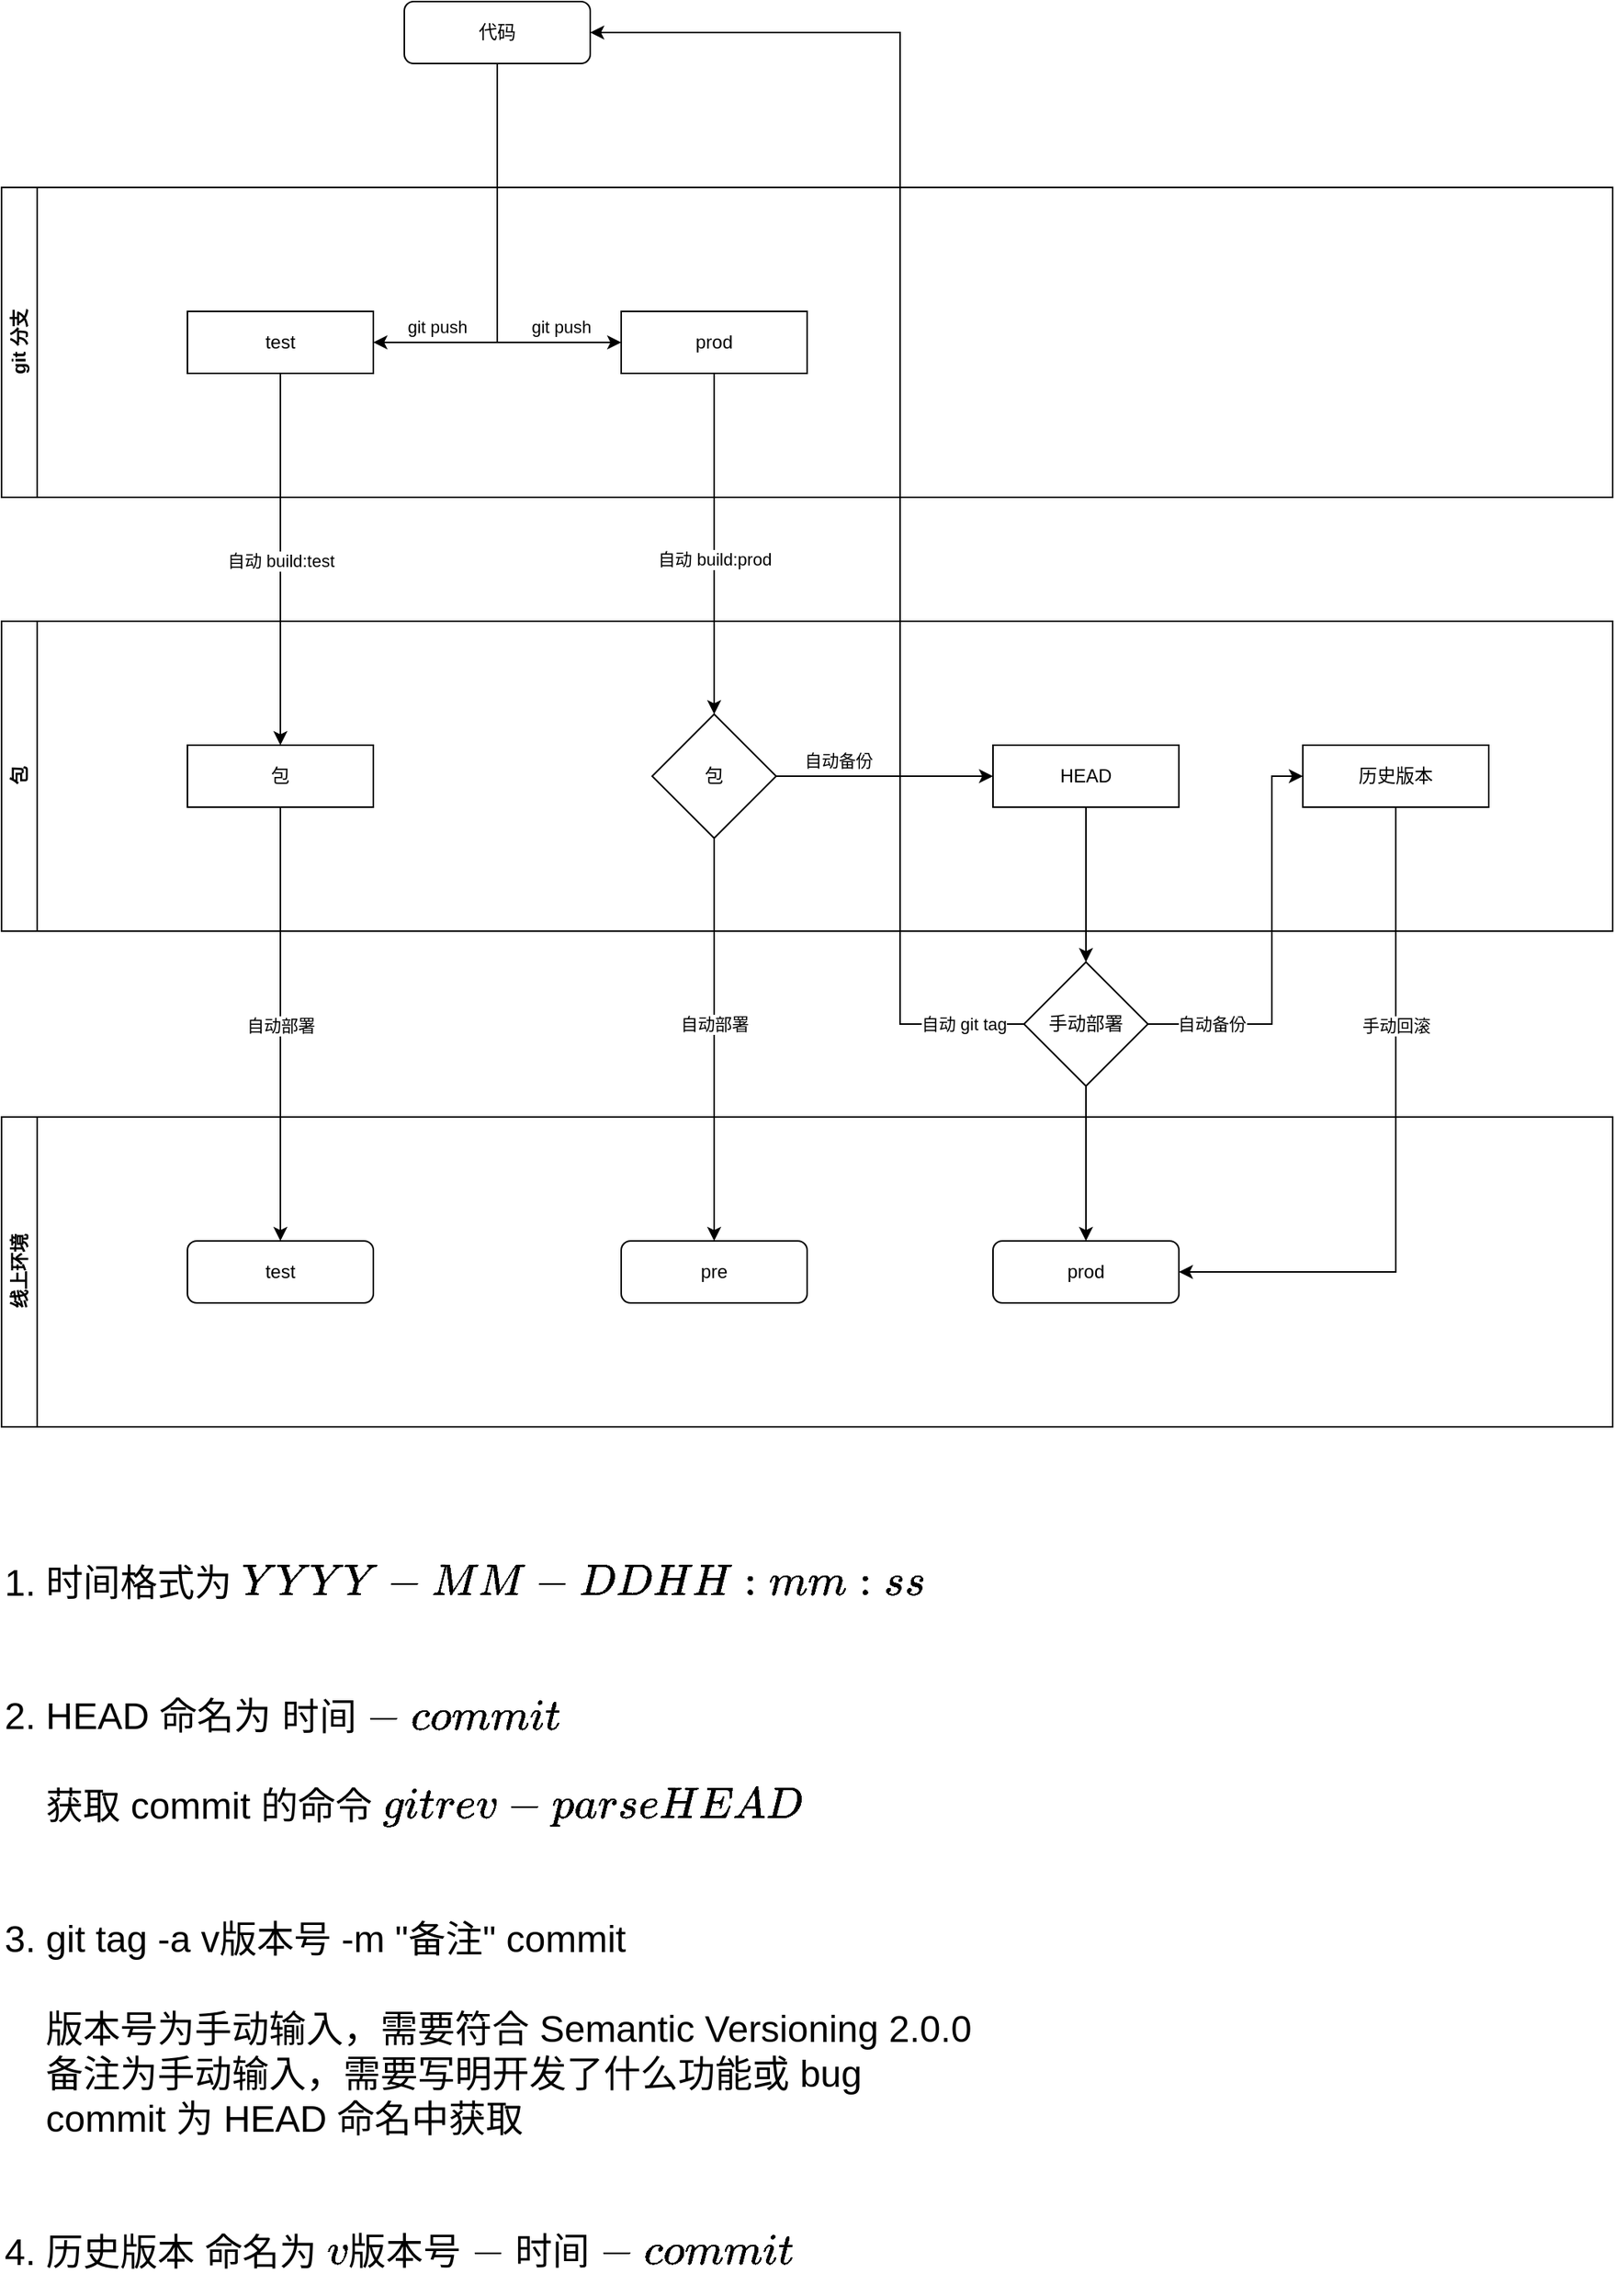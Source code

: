 <mxfile version="21.2.1" type="device">
  <diagram name="第 1 页" id="tSkQpMwBd8tyNgjTVWzE">
    <mxGraphModel dx="2060" dy="1182" grid="1" gridSize="10" guides="1" tooltips="1" connect="1" arrows="1" fold="1" page="1" pageScale="1" pageWidth="827" pageHeight="1169" math="0" shadow="0">
      <root>
        <mxCell id="0" />
        <mxCell id="1" parent="0" />
        <mxCell id="Mwv3a4lvOvbAqnkbeFRy-76" style="edgeStyle=orthogonalEdgeStyle;rounded=0;orthogonalLoop=1;jettySize=auto;html=1;entryX=1;entryY=0.5;entryDx=0;entryDy=0;" parent="1" source="Mwv3a4lvOvbAqnkbeFRy-16" target="Mwv3a4lvOvbAqnkbeFRy-17" edge="1">
          <mxGeometry relative="1" as="geometry">
            <Array as="points">
              <mxPoint x="640" y="380" />
            </Array>
          </mxGeometry>
        </mxCell>
        <mxCell id="Mwv3a4lvOvbAqnkbeFRy-78" value="git push" style="edgeLabel;html=1;align=center;verticalAlign=middle;resizable=0;points=[];" parent="Mwv3a4lvOvbAqnkbeFRy-76" vertex="1" connectable="0">
          <mxGeometry x="0.805" y="1" relative="1" as="geometry">
            <mxPoint x="15" y="-11" as="offset" />
          </mxGeometry>
        </mxCell>
        <mxCell id="Mwv3a4lvOvbAqnkbeFRy-77" style="edgeStyle=orthogonalEdgeStyle;rounded=0;orthogonalLoop=1;jettySize=auto;html=1;entryX=0;entryY=0.5;entryDx=0;entryDy=0;" parent="1" source="Mwv3a4lvOvbAqnkbeFRy-16" target="Mwv3a4lvOvbAqnkbeFRy-20" edge="1">
          <mxGeometry relative="1" as="geometry">
            <Array as="points">
              <mxPoint x="640" y="380" />
            </Array>
          </mxGeometry>
        </mxCell>
        <mxCell id="Mwv3a4lvOvbAqnkbeFRy-79" value="git push" style="edgeLabel;html=1;align=center;verticalAlign=middle;resizable=0;points=[];" parent="Mwv3a4lvOvbAqnkbeFRy-77" vertex="1" connectable="0">
          <mxGeometry x="0.603" y="-1" relative="1" as="geometry">
            <mxPoint x="12" y="-11" as="offset" />
          </mxGeometry>
        </mxCell>
        <mxCell id="Mwv3a4lvOvbAqnkbeFRy-16" value="代码" style="rounded=1;whiteSpace=wrap;html=1;" parent="1" vertex="1">
          <mxGeometry x="580" y="160" width="120" height="40" as="geometry" />
        </mxCell>
        <mxCell id="Mwv3a4lvOvbAqnkbeFRy-18" value="git 分支" style="swimlane;horizontal=0;whiteSpace=wrap;html=1;" parent="1" vertex="1">
          <mxGeometry x="320" y="280" width="1040" height="200" as="geometry" />
        </mxCell>
        <mxCell id="Mwv3a4lvOvbAqnkbeFRy-17" value="test" style="rounded=0;whiteSpace=wrap;html=1;" parent="Mwv3a4lvOvbAqnkbeFRy-18" vertex="1">
          <mxGeometry x="120" y="80" width="120" height="40" as="geometry" />
        </mxCell>
        <mxCell id="Mwv3a4lvOvbAqnkbeFRy-20" value="prod" style="rounded=0;whiteSpace=wrap;html=1;" parent="Mwv3a4lvOvbAqnkbeFRy-18" vertex="1">
          <mxGeometry x="400" y="80" width="120" height="40" as="geometry" />
        </mxCell>
        <mxCell id="Mwv3a4lvOvbAqnkbeFRy-24" value="线上环境" style="swimlane;horizontal=0;whiteSpace=wrap;html=1;" parent="1" vertex="1">
          <mxGeometry x="320" y="880" width="1040" height="200" as="geometry">
            <mxRectangle x="320" y="880" width="40" height="80" as="alternateBounds" />
          </mxGeometry>
        </mxCell>
        <mxCell id="Mwv3a4lvOvbAqnkbeFRy-32" value="test" style="rounded=1;whiteSpace=wrap;html=1;" parent="Mwv3a4lvOvbAqnkbeFRy-24" vertex="1">
          <mxGeometry x="120" y="80" width="120" height="40" as="geometry" />
        </mxCell>
        <mxCell id="Mwv3a4lvOvbAqnkbeFRy-34" value="pre" style="rounded=1;whiteSpace=wrap;html=1;" parent="Mwv3a4lvOvbAqnkbeFRy-24" vertex="1">
          <mxGeometry x="400" y="80" width="120" height="40" as="geometry" />
        </mxCell>
        <mxCell id="Mwv3a4lvOvbAqnkbeFRy-33" value="prod" style="rounded=1;whiteSpace=wrap;html=1;" parent="Mwv3a4lvOvbAqnkbeFRy-24" vertex="1">
          <mxGeometry x="640" y="80" width="120" height="40" as="geometry" />
        </mxCell>
        <mxCell id="Mwv3a4lvOvbAqnkbeFRy-46" style="edgeStyle=orthogonalEdgeStyle;rounded=0;orthogonalLoop=1;jettySize=auto;html=1;entryX=0.5;entryY=0;entryDx=0;entryDy=0;" parent="1" source="Mwv3a4lvOvbAqnkbeFRy-17" target="Mwv3a4lvOvbAqnkbeFRy-81" edge="1">
          <mxGeometry relative="1" as="geometry">
            <mxPoint x="500" y="620" as="targetPoint" />
          </mxGeometry>
        </mxCell>
        <mxCell id="Mwv3a4lvOvbAqnkbeFRy-53" value="自动 build:test" style="edgeLabel;html=1;align=center;verticalAlign=middle;resizable=0;points=[];" parent="Mwv3a4lvOvbAqnkbeFRy-46" vertex="1" connectable="0">
          <mxGeometry x="0.346" y="4" relative="1" as="geometry">
            <mxPoint x="-4" y="-41" as="offset" />
          </mxGeometry>
        </mxCell>
        <mxCell id="Mwv3a4lvOvbAqnkbeFRy-50" style="edgeStyle=orthogonalEdgeStyle;rounded=0;orthogonalLoop=1;jettySize=auto;html=1;entryX=0.5;entryY=0;entryDx=0;entryDy=0;" parent="1" source="Mwv3a4lvOvbAqnkbeFRy-48" target="Mwv3a4lvOvbAqnkbeFRy-34" edge="1">
          <mxGeometry relative="1" as="geometry" />
        </mxCell>
        <mxCell id="Mwv3a4lvOvbAqnkbeFRy-56" value="自动部署" style="edgeLabel;html=1;align=center;verticalAlign=middle;resizable=0;points=[];" parent="Mwv3a4lvOvbAqnkbeFRy-50" vertex="1" connectable="0">
          <mxGeometry x="-0.203" y="-1" relative="1" as="geometry">
            <mxPoint x="1" y="16" as="offset" />
          </mxGeometry>
        </mxCell>
        <mxCell id="Mwv3a4lvOvbAqnkbeFRy-49" style="edgeStyle=orthogonalEdgeStyle;rounded=0;orthogonalLoop=1;jettySize=auto;html=1;entryX=0.5;entryY=0;entryDx=0;entryDy=0;" parent="1" source="Mwv3a4lvOvbAqnkbeFRy-20" target="Mwv3a4lvOvbAqnkbeFRy-48" edge="1">
          <mxGeometry relative="1" as="geometry" />
        </mxCell>
        <mxCell id="Mwv3a4lvOvbAqnkbeFRy-54" value="自动 build:prod" style="edgeLabel;html=1;align=center;verticalAlign=middle;resizable=0;points=[];" parent="Mwv3a4lvOvbAqnkbeFRy-49" vertex="1" connectable="0">
          <mxGeometry x="0.333" relative="1" as="geometry">
            <mxPoint y="-27" as="offset" />
          </mxGeometry>
        </mxCell>
        <mxCell id="Mwv3a4lvOvbAqnkbeFRy-65" style="edgeStyle=orthogonalEdgeStyle;rounded=0;orthogonalLoop=1;jettySize=auto;html=1;entryX=0.5;entryY=0;entryDx=0;entryDy=0;" parent="1" source="Mwv3a4lvOvbAqnkbeFRy-58" target="Mwv3a4lvOvbAqnkbeFRy-64" edge="1">
          <mxGeometry relative="1" as="geometry" />
        </mxCell>
        <mxCell id="Mwv3a4lvOvbAqnkbeFRy-66" style="edgeStyle=orthogonalEdgeStyle;rounded=0;orthogonalLoop=1;jettySize=auto;html=1;entryX=0.5;entryY=0;entryDx=0;entryDy=0;" parent="1" source="Mwv3a4lvOvbAqnkbeFRy-64" target="Mwv3a4lvOvbAqnkbeFRy-33" edge="1">
          <mxGeometry relative="1" as="geometry" />
        </mxCell>
        <mxCell id="Mwv3a4lvOvbAqnkbeFRy-84" style="edgeStyle=orthogonalEdgeStyle;rounded=0;orthogonalLoop=1;jettySize=auto;html=1;entryX=0;entryY=0.5;entryDx=0;entryDy=0;" parent="1" source="Mwv3a4lvOvbAqnkbeFRy-64" target="Mwv3a4lvOvbAqnkbeFRy-68" edge="1">
          <mxGeometry relative="1" as="geometry">
            <Array as="points">
              <mxPoint x="1140" y="820" />
              <mxPoint x="1140" y="660" />
            </Array>
          </mxGeometry>
        </mxCell>
        <mxCell id="Mwv3a4lvOvbAqnkbeFRy-94" value="自动备份" style="edgeLabel;html=1;align=center;verticalAlign=middle;resizable=0;points=[];" parent="Mwv3a4lvOvbAqnkbeFRy-84" vertex="1" connectable="0">
          <mxGeometry x="-0.651" y="-2" relative="1" as="geometry">
            <mxPoint x="-5" y="-2" as="offset" />
          </mxGeometry>
        </mxCell>
        <mxCell id="Mwv3a4lvOvbAqnkbeFRy-88" style="edgeStyle=orthogonalEdgeStyle;rounded=0;orthogonalLoop=1;jettySize=auto;html=1;entryX=1;entryY=0.5;entryDx=0;entryDy=0;" parent="1" source="Mwv3a4lvOvbAqnkbeFRy-64" target="Mwv3a4lvOvbAqnkbeFRy-16" edge="1">
          <mxGeometry relative="1" as="geometry">
            <Array as="points">
              <mxPoint x="900" y="820" />
              <mxPoint x="900" y="180" />
            </Array>
          </mxGeometry>
        </mxCell>
        <mxCell id="Mwv3a4lvOvbAqnkbeFRy-89" value="自动 git tag" style="edgeLabel;html=1;align=center;verticalAlign=middle;resizable=0;points=[];" parent="Mwv3a4lvOvbAqnkbeFRy-88" vertex="1" connectable="0">
          <mxGeometry x="-0.877" y="2" relative="1" as="geometry">
            <mxPoint x="17" y="-2" as="offset" />
          </mxGeometry>
        </mxCell>
        <mxCell id="Mwv3a4lvOvbAqnkbeFRy-64" value="&lt;font style=&quot;&quot;&gt;&lt;font style=&quot;font-size: 12px;&quot;&gt;手动部署&lt;/font&gt;&lt;br&gt;&lt;/font&gt;" style="rhombus;whiteSpace=wrap;html=1;" parent="1" vertex="1">
          <mxGeometry x="980" y="780" width="80" height="80" as="geometry" />
        </mxCell>
        <mxCell id="Mwv3a4lvOvbAqnkbeFRy-73" value="包" style="swimlane;horizontal=0;whiteSpace=wrap;html=1;" parent="1" vertex="1">
          <mxGeometry x="320" y="560" width="1040" height="200" as="geometry" />
        </mxCell>
        <mxCell id="Mwv3a4lvOvbAqnkbeFRy-48" value="包" style="rhombus;whiteSpace=wrap;html=1;" parent="Mwv3a4lvOvbAqnkbeFRy-73" vertex="1">
          <mxGeometry x="420" y="60" width="80" height="80" as="geometry" />
        </mxCell>
        <mxCell id="Mwv3a4lvOvbAqnkbeFRy-58" value="HEAD" style="rounded=0;whiteSpace=wrap;html=1;" parent="Mwv3a4lvOvbAqnkbeFRy-73" vertex="1">
          <mxGeometry x="640" y="80" width="120" height="40" as="geometry" />
        </mxCell>
        <mxCell id="Mwv3a4lvOvbAqnkbeFRy-60" style="edgeStyle=orthogonalEdgeStyle;rounded=0;orthogonalLoop=1;jettySize=auto;html=1;entryX=0;entryY=0.5;entryDx=0;entryDy=0;" parent="Mwv3a4lvOvbAqnkbeFRy-73" source="Mwv3a4lvOvbAqnkbeFRy-48" target="Mwv3a4lvOvbAqnkbeFRy-58" edge="1">
          <mxGeometry relative="1" as="geometry" />
        </mxCell>
        <mxCell id="Mwv3a4lvOvbAqnkbeFRy-63" value="自动备份" style="edgeLabel;html=1;align=center;verticalAlign=middle;resizable=0;points=[];" parent="Mwv3a4lvOvbAqnkbeFRy-60" vertex="1" connectable="0">
          <mxGeometry x="-0.198" y="3" relative="1" as="geometry">
            <mxPoint x="-16" y="-7" as="offset" />
          </mxGeometry>
        </mxCell>
        <mxCell id="Mwv3a4lvOvbAqnkbeFRy-68" value="历史版本" style="rounded=0;whiteSpace=wrap;html=1;" parent="Mwv3a4lvOvbAqnkbeFRy-73" vertex="1">
          <mxGeometry x="840" y="80" width="120" height="40" as="geometry" />
        </mxCell>
        <mxCell id="Mwv3a4lvOvbAqnkbeFRy-81" value="包" style="rounded=0;whiteSpace=wrap;html=1;" parent="Mwv3a4lvOvbAqnkbeFRy-73" vertex="1">
          <mxGeometry x="120" y="80" width="120" height="40" as="geometry" />
        </mxCell>
        <mxCell id="Mwv3a4lvOvbAqnkbeFRy-82" style="edgeStyle=orthogonalEdgeStyle;rounded=0;orthogonalLoop=1;jettySize=auto;html=1;entryX=0.5;entryY=0;entryDx=0;entryDy=0;" parent="1" source="Mwv3a4lvOvbAqnkbeFRy-81" target="Mwv3a4lvOvbAqnkbeFRy-32" edge="1">
          <mxGeometry relative="1" as="geometry" />
        </mxCell>
        <mxCell id="Mwv3a4lvOvbAqnkbeFRy-83" value="自动部署" style="edgeLabel;html=1;align=center;verticalAlign=middle;resizable=0;points=[];" parent="Mwv3a4lvOvbAqnkbeFRy-82" vertex="1" connectable="0">
          <mxGeometry x="0.095" y="-3" relative="1" as="geometry">
            <mxPoint x="3" y="-13" as="offset" />
          </mxGeometry>
        </mxCell>
        <mxCell id="Mwv3a4lvOvbAqnkbeFRy-85" style="edgeStyle=orthogonalEdgeStyle;rounded=0;orthogonalLoop=1;jettySize=auto;html=1;entryX=1;entryY=0.5;entryDx=0;entryDy=0;" parent="1" source="Mwv3a4lvOvbAqnkbeFRy-68" target="Mwv3a4lvOvbAqnkbeFRy-33" edge="1">
          <mxGeometry relative="1" as="geometry">
            <Array as="points">
              <mxPoint x="1220" y="980" />
            </Array>
          </mxGeometry>
        </mxCell>
        <mxCell id="Mwv3a4lvOvbAqnkbeFRy-86" value="手动回滚" style="edgeLabel;html=1;align=center;verticalAlign=middle;resizable=0;points=[];" parent="Mwv3a4lvOvbAqnkbeFRy-85" vertex="1" connectable="0">
          <mxGeometry x="-0.389" y="1" relative="1" as="geometry">
            <mxPoint x="-1" y="6" as="offset" />
          </mxGeometry>
        </mxCell>
        <mxCell id="N-fJFkYHjIZN_txi707G-4" value="1. 时间格式为 `YYYY-MM-DD HH:mm:ss`&lt;br&gt;&lt;br&gt;&lt;br&gt;2. HEAD 命名为 `时间-commit`&lt;br&gt;&lt;br&gt;&amp;nbsp; &amp;nbsp; 获取 commit 的命令 `git rev-parse HEAD`&lt;br&gt;&lt;br&gt;&lt;br&gt;3. git tag -a v版本号 -m &quot;备注&quot; commit&lt;br&gt;&lt;br&gt;&amp;nbsp; &amp;nbsp; 版本号为手动输入，需要符合 Semantic Versioning 2.0.0&lt;br&gt;&amp;nbsp; &amp;nbsp; 备注为手动输入，需要写明开发了什么功能或 bug&lt;br&gt;&amp;nbsp; &amp;nbsp; commit 为 HEAD 命名中获取&lt;br&gt;&lt;br&gt;&lt;br&gt;4. 历史版本 命名为 `v版本号-时间-commit`" style="text;html=1;strokeColor=none;fillColor=none;align=left;verticalAlign=top;whiteSpace=wrap;rounded=0;fontSize=24;" parent="1" vertex="1">
          <mxGeometry x="320" y="1160" width="1040" height="480" as="geometry" />
        </mxCell>
      </root>
    </mxGraphModel>
  </diagram>
</mxfile>
